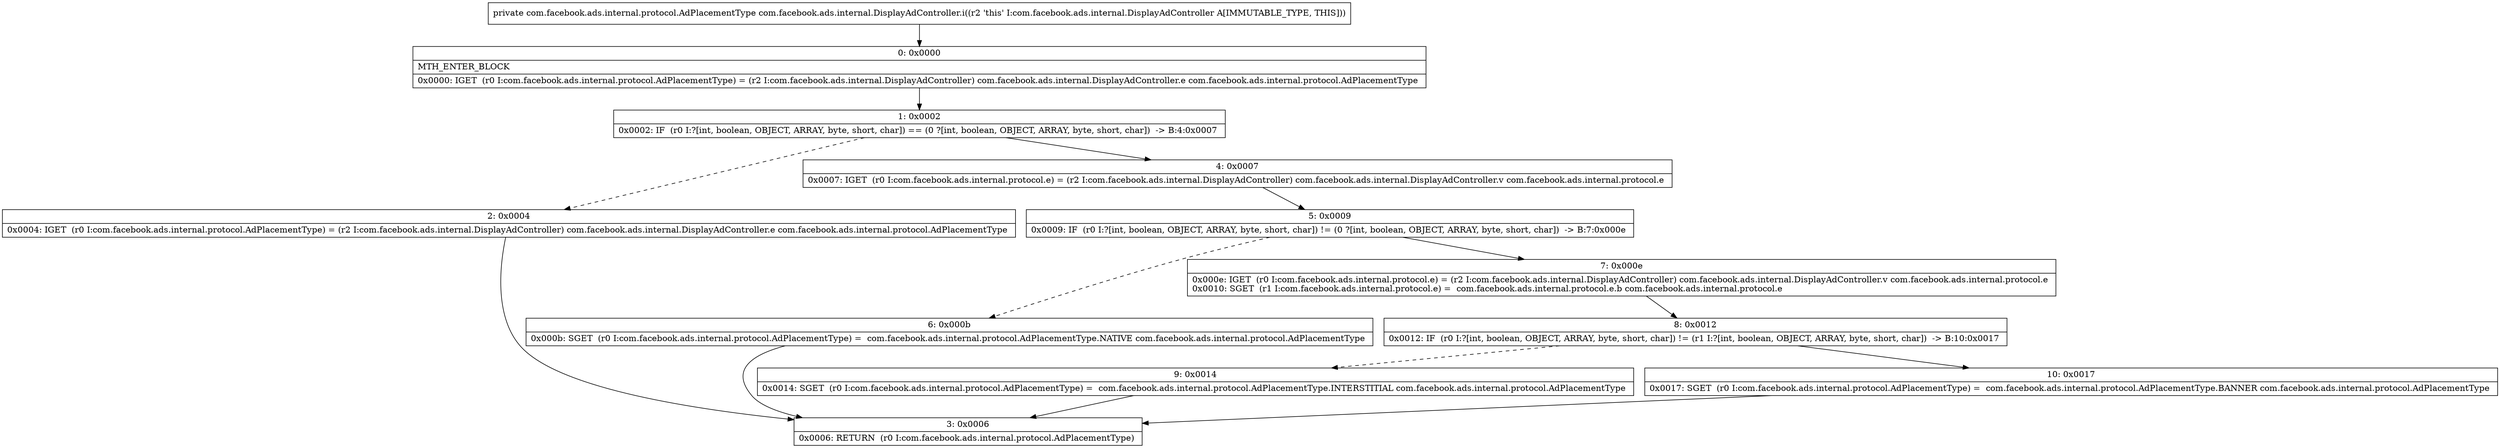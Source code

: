 digraph "CFG forcom.facebook.ads.internal.DisplayAdController.i()Lcom\/facebook\/ads\/internal\/protocol\/AdPlacementType;" {
Node_0 [shape=record,label="{0\:\ 0x0000|MTH_ENTER_BLOCK\l|0x0000: IGET  (r0 I:com.facebook.ads.internal.protocol.AdPlacementType) = (r2 I:com.facebook.ads.internal.DisplayAdController) com.facebook.ads.internal.DisplayAdController.e com.facebook.ads.internal.protocol.AdPlacementType \l}"];
Node_1 [shape=record,label="{1\:\ 0x0002|0x0002: IF  (r0 I:?[int, boolean, OBJECT, ARRAY, byte, short, char]) == (0 ?[int, boolean, OBJECT, ARRAY, byte, short, char])  \-\> B:4:0x0007 \l}"];
Node_2 [shape=record,label="{2\:\ 0x0004|0x0004: IGET  (r0 I:com.facebook.ads.internal.protocol.AdPlacementType) = (r2 I:com.facebook.ads.internal.DisplayAdController) com.facebook.ads.internal.DisplayAdController.e com.facebook.ads.internal.protocol.AdPlacementType \l}"];
Node_3 [shape=record,label="{3\:\ 0x0006|0x0006: RETURN  (r0 I:com.facebook.ads.internal.protocol.AdPlacementType) \l}"];
Node_4 [shape=record,label="{4\:\ 0x0007|0x0007: IGET  (r0 I:com.facebook.ads.internal.protocol.e) = (r2 I:com.facebook.ads.internal.DisplayAdController) com.facebook.ads.internal.DisplayAdController.v com.facebook.ads.internal.protocol.e \l}"];
Node_5 [shape=record,label="{5\:\ 0x0009|0x0009: IF  (r0 I:?[int, boolean, OBJECT, ARRAY, byte, short, char]) != (0 ?[int, boolean, OBJECT, ARRAY, byte, short, char])  \-\> B:7:0x000e \l}"];
Node_6 [shape=record,label="{6\:\ 0x000b|0x000b: SGET  (r0 I:com.facebook.ads.internal.protocol.AdPlacementType) =  com.facebook.ads.internal.protocol.AdPlacementType.NATIVE com.facebook.ads.internal.protocol.AdPlacementType \l}"];
Node_7 [shape=record,label="{7\:\ 0x000e|0x000e: IGET  (r0 I:com.facebook.ads.internal.protocol.e) = (r2 I:com.facebook.ads.internal.DisplayAdController) com.facebook.ads.internal.DisplayAdController.v com.facebook.ads.internal.protocol.e \l0x0010: SGET  (r1 I:com.facebook.ads.internal.protocol.e) =  com.facebook.ads.internal.protocol.e.b com.facebook.ads.internal.protocol.e \l}"];
Node_8 [shape=record,label="{8\:\ 0x0012|0x0012: IF  (r0 I:?[int, boolean, OBJECT, ARRAY, byte, short, char]) != (r1 I:?[int, boolean, OBJECT, ARRAY, byte, short, char])  \-\> B:10:0x0017 \l}"];
Node_9 [shape=record,label="{9\:\ 0x0014|0x0014: SGET  (r0 I:com.facebook.ads.internal.protocol.AdPlacementType) =  com.facebook.ads.internal.protocol.AdPlacementType.INTERSTITIAL com.facebook.ads.internal.protocol.AdPlacementType \l}"];
Node_10 [shape=record,label="{10\:\ 0x0017|0x0017: SGET  (r0 I:com.facebook.ads.internal.protocol.AdPlacementType) =  com.facebook.ads.internal.protocol.AdPlacementType.BANNER com.facebook.ads.internal.protocol.AdPlacementType \l}"];
MethodNode[shape=record,label="{private com.facebook.ads.internal.protocol.AdPlacementType com.facebook.ads.internal.DisplayAdController.i((r2 'this' I:com.facebook.ads.internal.DisplayAdController A[IMMUTABLE_TYPE, THIS])) }"];
MethodNode -> Node_0;
Node_0 -> Node_1;
Node_1 -> Node_2[style=dashed];
Node_1 -> Node_4;
Node_2 -> Node_3;
Node_4 -> Node_5;
Node_5 -> Node_6[style=dashed];
Node_5 -> Node_7;
Node_6 -> Node_3;
Node_7 -> Node_8;
Node_8 -> Node_9[style=dashed];
Node_8 -> Node_10;
Node_9 -> Node_3;
Node_10 -> Node_3;
}

